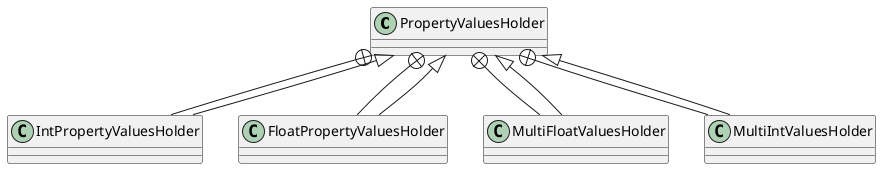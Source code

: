 @startuml

class PropertyValuesHolder
class IntPropertyValuesHolder
class FloatPropertyValuesHolder
class MultiFloatValuesHolder
class MultiIntValuesHolder

PropertyValuesHolder +-- IntPropertyValuesHolder
PropertyValuesHolder <|-- IntPropertyValuesHolder

PropertyValuesHolder +-- FloatPropertyValuesHolder
PropertyValuesHolder <|-- FloatPropertyValuesHolder

PropertyValuesHolder +-- MultiFloatValuesHolder
PropertyValuesHolder <|-- MultiFloatValuesHolder

PropertyValuesHolder +-- MultiIntValuesHolder
PropertyValuesHolder <|-- MultiIntValuesHolder

@enduml